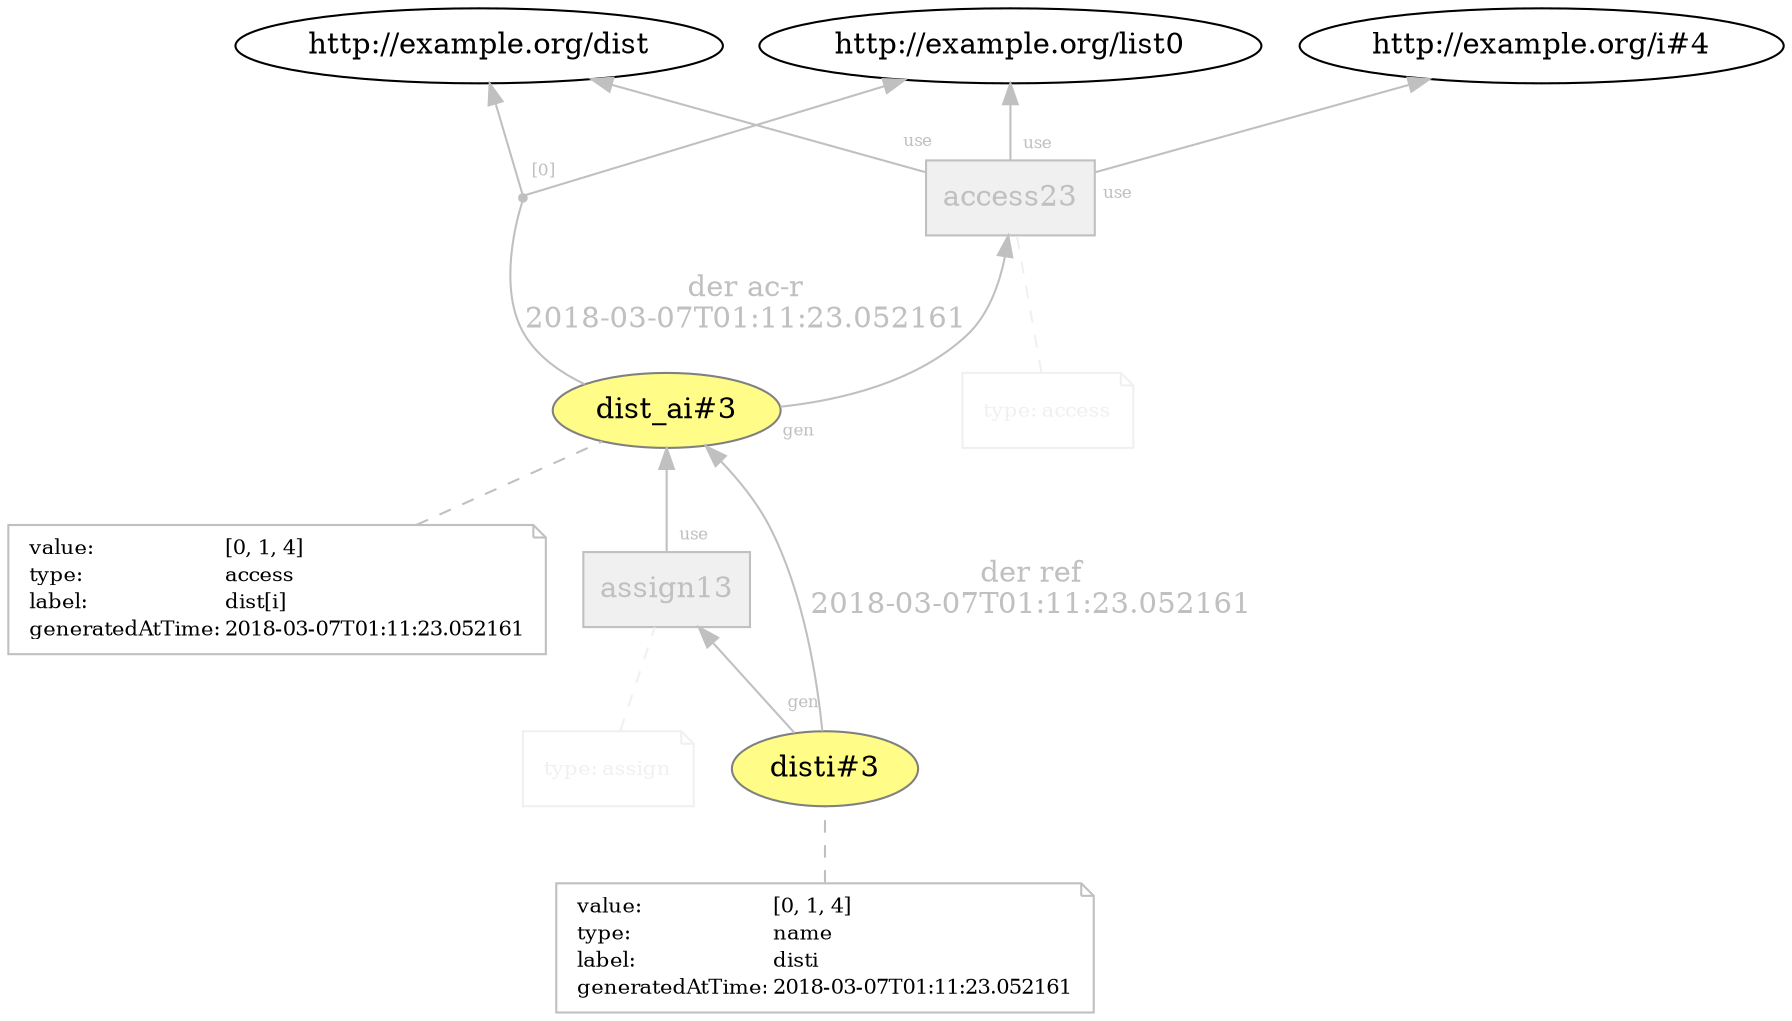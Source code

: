 digraph "PROV" { size="16,12"; rankdir="BT";
"http://example.org/dist_ai#3" [fillcolor="#FFFC87",color="#808080",style="filled",label="dist_ai#3",URL="http://example.org/dist_ai#3"]
"-attrs0" [color="gray",shape="note",fontsize="10",fontcolor="black",label=<<TABLE cellpadding="0" border="0">
	<TR>
	    <TD align="left">value:</TD>
	    <TD align="left">[0, 1, 4]</TD>
	</TR>
	<TR>
	    <TD align="left">type:</TD>
	    <TD align="left">access</TD>
	</TR>
	<TR>
	    <TD align="left">label:</TD>
	    <TD align="left">dist[i]</TD>
	</TR>
	<TR>
	    <TD align="left">generatedAtTime:</TD>
	    <TD align="left">2018-03-07T01:11:23.052161</TD>
	</TR>
</TABLE>>]
"-attrs0" -> "http://example.org/dist_ai#3" [color="gray",style="dashed",arrowhead="none"]
"http://example.org/access23" [fillcolor="#F0F0F0",color="gray",shape="polygon",sides="4",style="filled",label="access23",URL="http://example.org/access23",fontcolor="gray"]
"-attrs1" [color="#F0F0F0",shape="note",fontsize="10",fontcolor="black",label=<<TABLE cellpadding="0" border="0">
	<TR>
	    <TD align="left"><font color="#F0F0F0">type:</font></TD>
	    <TD align="left"><font color="#F0F0F0">access</font></TD>
	</TR>
</TABLE>>]
"-attrs1" -> "http://example.org/access23" [color="#F0F0F0",style="dashed",arrowhead="none"]
"http://example.org/access23" -> "http://example.org/list0" [labelfontsize="8",labeldistance="1.5",labelangle="60.0",rotation="20",taillabel="use",fontcolor="gray",color="gray"]
"bn0" [shape="point",label="",fontcolor="gray",color="gray"]
"http://example.org/dist_ai#3" -> "bn0" [arrowhead="none",label="der ac-r
2018-03-07T01:11:23.052161",color="gray",fontcolor="gray"]
"bn0" -> "http://example.org/dist" [labelfontsize="8",labeldistance="1.5",labelangle="60.0",rotation="20",taillabel="[0]",fontcolor="gray",color="gray"]
"bn0" -> "http://example.org/list0" [color="gray",fontcolor="gray"]
"http://example.org/dist_ai#3" -> "http://example.org/access23" [labelfontsize="8",labeldistance="1.5",labelangle="60.0",rotation="20",taillabel="gen",fontcolor="gray",color="gray"]
"http://example.org/access23" -> "http://example.org/dist" [labelfontsize="8",labeldistance="1.5",labelangle="60.0",rotation="20",taillabel="use",fontcolor="gray",color="gray"]
"http://example.org/access23" -> "http://example.org/i#4" [labelfontsize="8",labeldistance="1.5",labelangle="60.0",rotation="20",taillabel="use",fontcolor="gray",color="gray"]
"http://example.org/disti#3" [fillcolor="#FFFC87",color="#808080",style="filled",label="disti#3",URL="http://example.org/disti#3"]
"-attrs2" [color="gray",shape="note",fontsize="10",fontcolor="black",label=<<TABLE cellpadding="0" border="0">
	<TR>
	    <TD align="left">value:</TD>
	    <TD align="left">[0, 1, 4]</TD>
	</TR>
	<TR>
	    <TD align="left">type:</TD>
	    <TD align="left">name</TD>
	</TR>
	<TR>
	    <TD align="left">label:</TD>
	    <TD align="left">disti</TD>
	</TR>
	<TR>
	    <TD align="left">generatedAtTime:</TD>
	    <TD align="left">2018-03-07T01:11:23.052161</TD>
	</TR>
</TABLE>>]
"-attrs2" -> "http://example.org/disti#3" [color="gray",style="dashed",arrowhead="none"]
"http://example.org/assign13" [fillcolor="#F0F0F0",color="gray",shape="polygon",sides="4",style="filled",label="assign13",URL="http://example.org/assign13",fontcolor="gray"]
"-attrs3" [color="#F0F0F0",shape="note",fontsize="10",fontcolor="black",label=<<TABLE cellpadding="0" border="0">
	<TR>
	    <TD align="left"><font color="#F0F0F0">type:</font></TD>
	    <TD align="left"><font color="#F0F0F0">assign</font></TD>
	</TR>
</TABLE>>]
"-attrs3" -> "http://example.org/assign13" [color="#F0F0F0",style="dashed",arrowhead="none"]
"http://example.org/assign13" -> "http://example.org/dist_ai#3" [labelfontsize="8",labeldistance="1.5",labelangle="60.0",rotation="20",taillabel="use",fontcolor="gray",color="gray"]
"http://example.org/disti#3" -> "http://example.org/dist_ai#3" [labelfontsize="8",labeldistance="1.5",color="gray",labelangle="60.0",rotation="20",label="der ref
2018-03-07T01:11:23.052161",fontcolor="gray"]
"http://example.org/disti#3" -> "http://example.org/assign13" [labelfontsize="8",labeldistance="1.5",labelangle="60.0",rotation="20",taillabel="gen",fontcolor="gray",color="gray"]
}